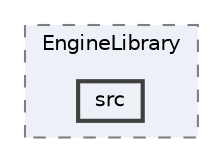 digraph "C:/msys64/home/ashle/asteroids/EngineLibrary/src"
{
 // LATEX_PDF_SIZE
  bgcolor="transparent";
  edge [fontname=Helvetica,fontsize=10,labelfontname=Helvetica,labelfontsize=10];
  node [fontname=Helvetica,fontsize=10,shape=box,height=0.2,width=0.4];
  compound=true
  subgraph clusterdir_853b130797fe2e154edb00a76308e1e3 {
    graph [ bgcolor="#edf0f7", pencolor="grey50", label="EngineLibrary", fontname=Helvetica,fontsize=10 style="filled,dashed", URL="dir_853b130797fe2e154edb00a76308e1e3.html",tooltip=""]
  dir_be6ff02f9bfa5fc7beabbd61f6f2e197 [label="src", fillcolor="#edf0f7", color="grey25", style="filled,bold", URL="dir_be6ff02f9bfa5fc7beabbd61f6f2e197.html",tooltip=""];
  }
}
